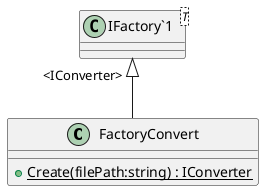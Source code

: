 @startuml
class FactoryConvert {
    + {static} Create(filePath:string) : IConverter
}
class "IFactory`1"<T> {
}
"IFactory`1" "<IConverter>" <|-- FactoryConvert
@enduml

